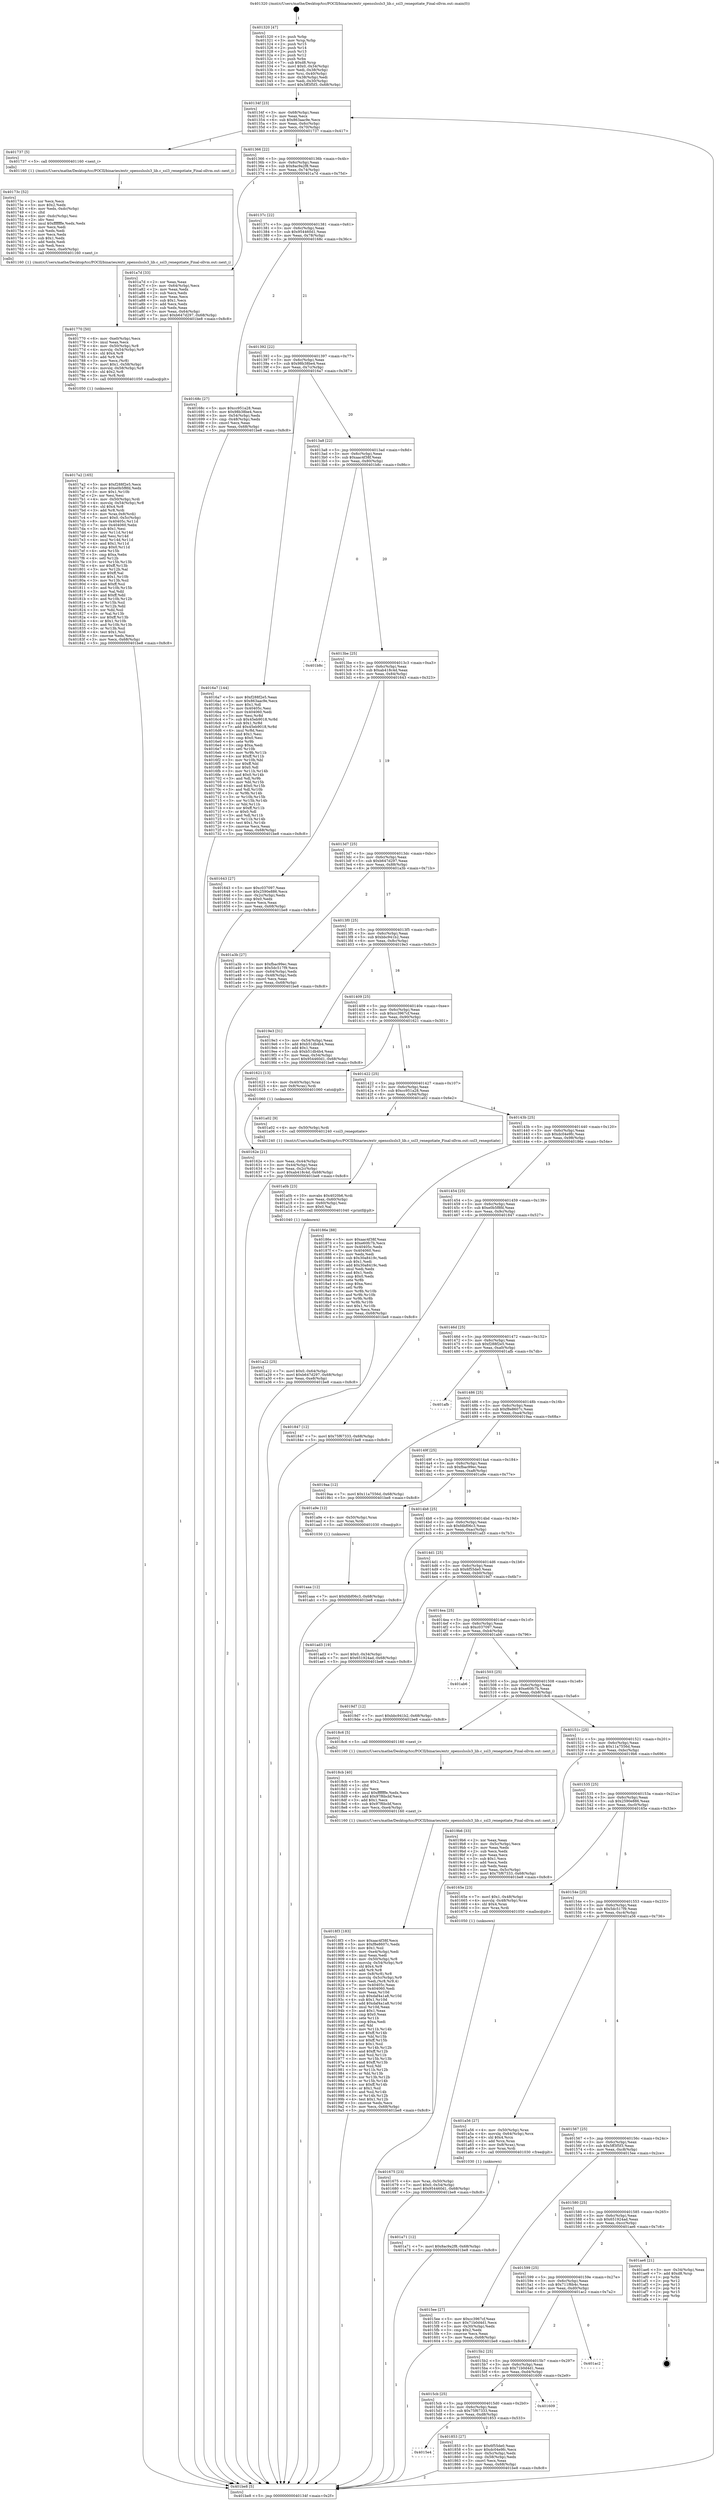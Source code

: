 digraph "0x401320" {
  label = "0x401320 (/mnt/c/Users/mathe/Desktop/tcc/POCII/binaries/extr_opensslssls3_lib.c_ssl3_renegotiate_Final-ollvm.out::main(0))"
  labelloc = "t"
  node[shape=record]

  Entry [label="",width=0.3,height=0.3,shape=circle,fillcolor=black,style=filled]
  "0x40134f" [label="{
     0x40134f [23]\l
     | [instrs]\l
     &nbsp;&nbsp;0x40134f \<+3\>: mov -0x68(%rbp),%eax\l
     &nbsp;&nbsp;0x401352 \<+2\>: mov %eax,%ecx\l
     &nbsp;&nbsp;0x401354 \<+6\>: sub $0x863aac9e,%ecx\l
     &nbsp;&nbsp;0x40135a \<+3\>: mov %eax,-0x6c(%rbp)\l
     &nbsp;&nbsp;0x40135d \<+3\>: mov %ecx,-0x70(%rbp)\l
     &nbsp;&nbsp;0x401360 \<+6\>: je 0000000000401737 \<main+0x417\>\l
  }"]
  "0x401737" [label="{
     0x401737 [5]\l
     | [instrs]\l
     &nbsp;&nbsp;0x401737 \<+5\>: call 0000000000401160 \<next_i\>\l
     | [calls]\l
     &nbsp;&nbsp;0x401160 \{1\} (/mnt/c/Users/mathe/Desktop/tcc/POCII/binaries/extr_opensslssls3_lib.c_ssl3_renegotiate_Final-ollvm.out::next_i)\l
  }"]
  "0x401366" [label="{
     0x401366 [22]\l
     | [instrs]\l
     &nbsp;&nbsp;0x401366 \<+5\>: jmp 000000000040136b \<main+0x4b\>\l
     &nbsp;&nbsp;0x40136b \<+3\>: mov -0x6c(%rbp),%eax\l
     &nbsp;&nbsp;0x40136e \<+5\>: sub $0x8ac9a2f8,%eax\l
     &nbsp;&nbsp;0x401373 \<+3\>: mov %eax,-0x74(%rbp)\l
     &nbsp;&nbsp;0x401376 \<+6\>: je 0000000000401a7d \<main+0x75d\>\l
  }"]
  Exit [label="",width=0.3,height=0.3,shape=circle,fillcolor=black,style=filled,peripheries=2]
  "0x401a7d" [label="{
     0x401a7d [33]\l
     | [instrs]\l
     &nbsp;&nbsp;0x401a7d \<+2\>: xor %eax,%eax\l
     &nbsp;&nbsp;0x401a7f \<+3\>: mov -0x64(%rbp),%ecx\l
     &nbsp;&nbsp;0x401a82 \<+2\>: mov %eax,%edx\l
     &nbsp;&nbsp;0x401a84 \<+2\>: sub %ecx,%edx\l
     &nbsp;&nbsp;0x401a86 \<+2\>: mov %eax,%ecx\l
     &nbsp;&nbsp;0x401a88 \<+3\>: sub $0x1,%ecx\l
     &nbsp;&nbsp;0x401a8b \<+2\>: add %ecx,%edx\l
     &nbsp;&nbsp;0x401a8d \<+2\>: sub %edx,%eax\l
     &nbsp;&nbsp;0x401a8f \<+3\>: mov %eax,-0x64(%rbp)\l
     &nbsp;&nbsp;0x401a92 \<+7\>: movl $0xb647d297,-0x68(%rbp)\l
     &nbsp;&nbsp;0x401a99 \<+5\>: jmp 0000000000401be8 \<main+0x8c8\>\l
  }"]
  "0x40137c" [label="{
     0x40137c [22]\l
     | [instrs]\l
     &nbsp;&nbsp;0x40137c \<+5\>: jmp 0000000000401381 \<main+0x61\>\l
     &nbsp;&nbsp;0x401381 \<+3\>: mov -0x6c(%rbp),%eax\l
     &nbsp;&nbsp;0x401384 \<+5\>: sub $0x954460d1,%eax\l
     &nbsp;&nbsp;0x401389 \<+3\>: mov %eax,-0x78(%rbp)\l
     &nbsp;&nbsp;0x40138c \<+6\>: je 000000000040168c \<main+0x36c\>\l
  }"]
  "0x401aaa" [label="{
     0x401aaa [12]\l
     | [instrs]\l
     &nbsp;&nbsp;0x401aaa \<+7\>: movl $0xfdbf06c3,-0x68(%rbp)\l
     &nbsp;&nbsp;0x401ab1 \<+5\>: jmp 0000000000401be8 \<main+0x8c8\>\l
  }"]
  "0x40168c" [label="{
     0x40168c [27]\l
     | [instrs]\l
     &nbsp;&nbsp;0x40168c \<+5\>: mov $0xcc951a28,%eax\l
     &nbsp;&nbsp;0x401691 \<+5\>: mov $0x98b38be4,%ecx\l
     &nbsp;&nbsp;0x401696 \<+3\>: mov -0x54(%rbp),%edx\l
     &nbsp;&nbsp;0x401699 \<+3\>: cmp -0x48(%rbp),%edx\l
     &nbsp;&nbsp;0x40169c \<+3\>: cmovl %ecx,%eax\l
     &nbsp;&nbsp;0x40169f \<+3\>: mov %eax,-0x68(%rbp)\l
     &nbsp;&nbsp;0x4016a2 \<+5\>: jmp 0000000000401be8 \<main+0x8c8\>\l
  }"]
  "0x401392" [label="{
     0x401392 [22]\l
     | [instrs]\l
     &nbsp;&nbsp;0x401392 \<+5\>: jmp 0000000000401397 \<main+0x77\>\l
     &nbsp;&nbsp;0x401397 \<+3\>: mov -0x6c(%rbp),%eax\l
     &nbsp;&nbsp;0x40139a \<+5\>: sub $0x98b38be4,%eax\l
     &nbsp;&nbsp;0x40139f \<+3\>: mov %eax,-0x7c(%rbp)\l
     &nbsp;&nbsp;0x4013a2 \<+6\>: je 00000000004016a7 \<main+0x387\>\l
  }"]
  "0x401a71" [label="{
     0x401a71 [12]\l
     | [instrs]\l
     &nbsp;&nbsp;0x401a71 \<+7\>: movl $0x8ac9a2f8,-0x68(%rbp)\l
     &nbsp;&nbsp;0x401a78 \<+5\>: jmp 0000000000401be8 \<main+0x8c8\>\l
  }"]
  "0x4016a7" [label="{
     0x4016a7 [144]\l
     | [instrs]\l
     &nbsp;&nbsp;0x4016a7 \<+5\>: mov $0xf288f2e5,%eax\l
     &nbsp;&nbsp;0x4016ac \<+5\>: mov $0x863aac9e,%ecx\l
     &nbsp;&nbsp;0x4016b1 \<+2\>: mov $0x1,%dl\l
     &nbsp;&nbsp;0x4016b3 \<+7\>: mov 0x40405c,%esi\l
     &nbsp;&nbsp;0x4016ba \<+7\>: mov 0x404060,%edi\l
     &nbsp;&nbsp;0x4016c1 \<+3\>: mov %esi,%r8d\l
     &nbsp;&nbsp;0x4016c4 \<+7\>: sub $0x45eb9018,%r8d\l
     &nbsp;&nbsp;0x4016cb \<+4\>: sub $0x1,%r8d\l
     &nbsp;&nbsp;0x4016cf \<+7\>: add $0x45eb9018,%r8d\l
     &nbsp;&nbsp;0x4016d6 \<+4\>: imul %r8d,%esi\l
     &nbsp;&nbsp;0x4016da \<+3\>: and $0x1,%esi\l
     &nbsp;&nbsp;0x4016dd \<+3\>: cmp $0x0,%esi\l
     &nbsp;&nbsp;0x4016e0 \<+4\>: sete %r9b\l
     &nbsp;&nbsp;0x4016e4 \<+3\>: cmp $0xa,%edi\l
     &nbsp;&nbsp;0x4016e7 \<+4\>: setl %r10b\l
     &nbsp;&nbsp;0x4016eb \<+3\>: mov %r9b,%r11b\l
     &nbsp;&nbsp;0x4016ee \<+4\>: xor $0xff,%r11b\l
     &nbsp;&nbsp;0x4016f2 \<+3\>: mov %r10b,%bl\l
     &nbsp;&nbsp;0x4016f5 \<+3\>: xor $0xff,%bl\l
     &nbsp;&nbsp;0x4016f8 \<+3\>: xor $0x0,%dl\l
     &nbsp;&nbsp;0x4016fb \<+3\>: mov %r11b,%r14b\l
     &nbsp;&nbsp;0x4016fe \<+4\>: and $0x0,%r14b\l
     &nbsp;&nbsp;0x401702 \<+3\>: and %dl,%r9b\l
     &nbsp;&nbsp;0x401705 \<+3\>: mov %bl,%r15b\l
     &nbsp;&nbsp;0x401708 \<+4\>: and $0x0,%r15b\l
     &nbsp;&nbsp;0x40170c \<+3\>: and %dl,%r10b\l
     &nbsp;&nbsp;0x40170f \<+3\>: or %r9b,%r14b\l
     &nbsp;&nbsp;0x401712 \<+3\>: or %r10b,%r15b\l
     &nbsp;&nbsp;0x401715 \<+3\>: xor %r15b,%r14b\l
     &nbsp;&nbsp;0x401718 \<+3\>: or %bl,%r11b\l
     &nbsp;&nbsp;0x40171b \<+4\>: xor $0xff,%r11b\l
     &nbsp;&nbsp;0x40171f \<+3\>: or $0x0,%dl\l
     &nbsp;&nbsp;0x401722 \<+3\>: and %dl,%r11b\l
     &nbsp;&nbsp;0x401725 \<+3\>: or %r11b,%r14b\l
     &nbsp;&nbsp;0x401728 \<+4\>: test $0x1,%r14b\l
     &nbsp;&nbsp;0x40172c \<+3\>: cmovne %ecx,%eax\l
     &nbsp;&nbsp;0x40172f \<+3\>: mov %eax,-0x68(%rbp)\l
     &nbsp;&nbsp;0x401732 \<+5\>: jmp 0000000000401be8 \<main+0x8c8\>\l
  }"]
  "0x4013a8" [label="{
     0x4013a8 [22]\l
     | [instrs]\l
     &nbsp;&nbsp;0x4013a8 \<+5\>: jmp 00000000004013ad \<main+0x8d\>\l
     &nbsp;&nbsp;0x4013ad \<+3\>: mov -0x6c(%rbp),%eax\l
     &nbsp;&nbsp;0x4013b0 \<+5\>: sub $0xaac4f38f,%eax\l
     &nbsp;&nbsp;0x4013b5 \<+3\>: mov %eax,-0x80(%rbp)\l
     &nbsp;&nbsp;0x4013b8 \<+6\>: je 0000000000401b8c \<main+0x86c\>\l
  }"]
  "0x401a22" [label="{
     0x401a22 [25]\l
     | [instrs]\l
     &nbsp;&nbsp;0x401a22 \<+7\>: movl $0x0,-0x64(%rbp)\l
     &nbsp;&nbsp;0x401a29 \<+7\>: movl $0xb647d297,-0x68(%rbp)\l
     &nbsp;&nbsp;0x401a30 \<+6\>: mov %eax,-0xe8(%rbp)\l
     &nbsp;&nbsp;0x401a36 \<+5\>: jmp 0000000000401be8 \<main+0x8c8\>\l
  }"]
  "0x401b8c" [label="{
     0x401b8c\l
  }", style=dashed]
  "0x4013be" [label="{
     0x4013be [25]\l
     | [instrs]\l
     &nbsp;&nbsp;0x4013be \<+5\>: jmp 00000000004013c3 \<main+0xa3\>\l
     &nbsp;&nbsp;0x4013c3 \<+3\>: mov -0x6c(%rbp),%eax\l
     &nbsp;&nbsp;0x4013c6 \<+5\>: sub $0xab418c4d,%eax\l
     &nbsp;&nbsp;0x4013cb \<+6\>: mov %eax,-0x84(%rbp)\l
     &nbsp;&nbsp;0x4013d1 \<+6\>: je 0000000000401643 \<main+0x323\>\l
  }"]
  "0x401a0b" [label="{
     0x401a0b [23]\l
     | [instrs]\l
     &nbsp;&nbsp;0x401a0b \<+10\>: movabs $0x4020b6,%rdi\l
     &nbsp;&nbsp;0x401a15 \<+3\>: mov %eax,-0x60(%rbp)\l
     &nbsp;&nbsp;0x401a18 \<+3\>: mov -0x60(%rbp),%esi\l
     &nbsp;&nbsp;0x401a1b \<+2\>: mov $0x0,%al\l
     &nbsp;&nbsp;0x401a1d \<+5\>: call 0000000000401040 \<printf@plt\>\l
     | [calls]\l
     &nbsp;&nbsp;0x401040 \{1\} (unknown)\l
  }"]
  "0x401643" [label="{
     0x401643 [27]\l
     | [instrs]\l
     &nbsp;&nbsp;0x401643 \<+5\>: mov $0xc037097,%eax\l
     &nbsp;&nbsp;0x401648 \<+5\>: mov $0x2590e886,%ecx\l
     &nbsp;&nbsp;0x40164d \<+3\>: mov -0x2c(%rbp),%edx\l
     &nbsp;&nbsp;0x401650 \<+3\>: cmp $0x0,%edx\l
     &nbsp;&nbsp;0x401653 \<+3\>: cmove %ecx,%eax\l
     &nbsp;&nbsp;0x401656 \<+3\>: mov %eax,-0x68(%rbp)\l
     &nbsp;&nbsp;0x401659 \<+5\>: jmp 0000000000401be8 \<main+0x8c8\>\l
  }"]
  "0x4013d7" [label="{
     0x4013d7 [25]\l
     | [instrs]\l
     &nbsp;&nbsp;0x4013d7 \<+5\>: jmp 00000000004013dc \<main+0xbc\>\l
     &nbsp;&nbsp;0x4013dc \<+3\>: mov -0x6c(%rbp),%eax\l
     &nbsp;&nbsp;0x4013df \<+5\>: sub $0xb647d297,%eax\l
     &nbsp;&nbsp;0x4013e4 \<+6\>: mov %eax,-0x88(%rbp)\l
     &nbsp;&nbsp;0x4013ea \<+6\>: je 0000000000401a3b \<main+0x71b\>\l
  }"]
  "0x4018f3" [label="{
     0x4018f3 [183]\l
     | [instrs]\l
     &nbsp;&nbsp;0x4018f3 \<+5\>: mov $0xaac4f38f,%ecx\l
     &nbsp;&nbsp;0x4018f8 \<+5\>: mov $0xf8e8607c,%edx\l
     &nbsp;&nbsp;0x4018fd \<+3\>: mov $0x1,%sil\l
     &nbsp;&nbsp;0x401900 \<+6\>: mov -0xe4(%rbp),%edi\l
     &nbsp;&nbsp;0x401906 \<+3\>: imul %eax,%edi\l
     &nbsp;&nbsp;0x401909 \<+4\>: mov -0x50(%rbp),%r8\l
     &nbsp;&nbsp;0x40190d \<+4\>: movslq -0x54(%rbp),%r9\l
     &nbsp;&nbsp;0x401911 \<+4\>: shl $0x4,%r9\l
     &nbsp;&nbsp;0x401915 \<+3\>: add %r9,%r8\l
     &nbsp;&nbsp;0x401918 \<+4\>: mov 0x8(%r8),%r8\l
     &nbsp;&nbsp;0x40191c \<+4\>: movslq -0x5c(%rbp),%r9\l
     &nbsp;&nbsp;0x401920 \<+4\>: mov %edi,(%r8,%r9,4)\l
     &nbsp;&nbsp;0x401924 \<+7\>: mov 0x40405c,%eax\l
     &nbsp;&nbsp;0x40192b \<+7\>: mov 0x404060,%edi\l
     &nbsp;&nbsp;0x401932 \<+3\>: mov %eax,%r10d\l
     &nbsp;&nbsp;0x401935 \<+7\>: sub $0xdaf4a1a8,%r10d\l
     &nbsp;&nbsp;0x40193c \<+4\>: sub $0x1,%r10d\l
     &nbsp;&nbsp;0x401940 \<+7\>: add $0xdaf4a1a8,%r10d\l
     &nbsp;&nbsp;0x401947 \<+4\>: imul %r10d,%eax\l
     &nbsp;&nbsp;0x40194b \<+3\>: and $0x1,%eax\l
     &nbsp;&nbsp;0x40194e \<+3\>: cmp $0x0,%eax\l
     &nbsp;&nbsp;0x401951 \<+4\>: sete %r11b\l
     &nbsp;&nbsp;0x401955 \<+3\>: cmp $0xa,%edi\l
     &nbsp;&nbsp;0x401958 \<+3\>: setl %bl\l
     &nbsp;&nbsp;0x40195b \<+3\>: mov %r11b,%r14b\l
     &nbsp;&nbsp;0x40195e \<+4\>: xor $0xff,%r14b\l
     &nbsp;&nbsp;0x401962 \<+3\>: mov %bl,%r15b\l
     &nbsp;&nbsp;0x401965 \<+4\>: xor $0xff,%r15b\l
     &nbsp;&nbsp;0x401969 \<+4\>: xor $0x1,%sil\l
     &nbsp;&nbsp;0x40196d \<+3\>: mov %r14b,%r12b\l
     &nbsp;&nbsp;0x401970 \<+4\>: and $0xff,%r12b\l
     &nbsp;&nbsp;0x401974 \<+3\>: and %sil,%r11b\l
     &nbsp;&nbsp;0x401977 \<+3\>: mov %r15b,%r13b\l
     &nbsp;&nbsp;0x40197a \<+4\>: and $0xff,%r13b\l
     &nbsp;&nbsp;0x40197e \<+3\>: and %sil,%bl\l
     &nbsp;&nbsp;0x401981 \<+3\>: or %r11b,%r12b\l
     &nbsp;&nbsp;0x401984 \<+3\>: or %bl,%r13b\l
     &nbsp;&nbsp;0x401987 \<+3\>: xor %r13b,%r12b\l
     &nbsp;&nbsp;0x40198a \<+3\>: or %r15b,%r14b\l
     &nbsp;&nbsp;0x40198d \<+4\>: xor $0xff,%r14b\l
     &nbsp;&nbsp;0x401991 \<+4\>: or $0x1,%sil\l
     &nbsp;&nbsp;0x401995 \<+3\>: and %sil,%r14b\l
     &nbsp;&nbsp;0x401998 \<+3\>: or %r14b,%r12b\l
     &nbsp;&nbsp;0x40199b \<+4\>: test $0x1,%r12b\l
     &nbsp;&nbsp;0x40199f \<+3\>: cmovne %edx,%ecx\l
     &nbsp;&nbsp;0x4019a2 \<+3\>: mov %ecx,-0x68(%rbp)\l
     &nbsp;&nbsp;0x4019a5 \<+5\>: jmp 0000000000401be8 \<main+0x8c8\>\l
  }"]
  "0x401a3b" [label="{
     0x401a3b [27]\l
     | [instrs]\l
     &nbsp;&nbsp;0x401a3b \<+5\>: mov $0xfbac99ec,%eax\l
     &nbsp;&nbsp;0x401a40 \<+5\>: mov $0x5dc517f9,%ecx\l
     &nbsp;&nbsp;0x401a45 \<+3\>: mov -0x64(%rbp),%edx\l
     &nbsp;&nbsp;0x401a48 \<+3\>: cmp -0x48(%rbp),%edx\l
     &nbsp;&nbsp;0x401a4b \<+3\>: cmovl %ecx,%eax\l
     &nbsp;&nbsp;0x401a4e \<+3\>: mov %eax,-0x68(%rbp)\l
     &nbsp;&nbsp;0x401a51 \<+5\>: jmp 0000000000401be8 \<main+0x8c8\>\l
  }"]
  "0x4013f0" [label="{
     0x4013f0 [25]\l
     | [instrs]\l
     &nbsp;&nbsp;0x4013f0 \<+5\>: jmp 00000000004013f5 \<main+0xd5\>\l
     &nbsp;&nbsp;0x4013f5 \<+3\>: mov -0x6c(%rbp),%eax\l
     &nbsp;&nbsp;0x4013f8 \<+5\>: sub $0xbbc941b2,%eax\l
     &nbsp;&nbsp;0x4013fd \<+6\>: mov %eax,-0x8c(%rbp)\l
     &nbsp;&nbsp;0x401403 \<+6\>: je 00000000004019e3 \<main+0x6c3\>\l
  }"]
  "0x4018cb" [label="{
     0x4018cb [40]\l
     | [instrs]\l
     &nbsp;&nbsp;0x4018cb \<+5\>: mov $0x2,%ecx\l
     &nbsp;&nbsp;0x4018d0 \<+1\>: cltd\l
     &nbsp;&nbsp;0x4018d1 \<+2\>: idiv %ecx\l
     &nbsp;&nbsp;0x4018d3 \<+6\>: imul $0xfffffffe,%edx,%ecx\l
     &nbsp;&nbsp;0x4018d9 \<+6\>: add $0x97f6bcbf,%ecx\l
     &nbsp;&nbsp;0x4018df \<+3\>: add $0x1,%ecx\l
     &nbsp;&nbsp;0x4018e2 \<+6\>: sub $0x97f6bcbf,%ecx\l
     &nbsp;&nbsp;0x4018e8 \<+6\>: mov %ecx,-0xe4(%rbp)\l
     &nbsp;&nbsp;0x4018ee \<+5\>: call 0000000000401160 \<next_i\>\l
     | [calls]\l
     &nbsp;&nbsp;0x401160 \{1\} (/mnt/c/Users/mathe/Desktop/tcc/POCII/binaries/extr_opensslssls3_lib.c_ssl3_renegotiate_Final-ollvm.out::next_i)\l
  }"]
  "0x4019e3" [label="{
     0x4019e3 [31]\l
     | [instrs]\l
     &nbsp;&nbsp;0x4019e3 \<+3\>: mov -0x54(%rbp),%eax\l
     &nbsp;&nbsp;0x4019e6 \<+5\>: add $0xb51db4b4,%eax\l
     &nbsp;&nbsp;0x4019eb \<+3\>: add $0x1,%eax\l
     &nbsp;&nbsp;0x4019ee \<+5\>: sub $0xb51db4b4,%eax\l
     &nbsp;&nbsp;0x4019f3 \<+3\>: mov %eax,-0x54(%rbp)\l
     &nbsp;&nbsp;0x4019f6 \<+7\>: movl $0x954460d1,-0x68(%rbp)\l
     &nbsp;&nbsp;0x4019fd \<+5\>: jmp 0000000000401be8 \<main+0x8c8\>\l
  }"]
  "0x401409" [label="{
     0x401409 [25]\l
     | [instrs]\l
     &nbsp;&nbsp;0x401409 \<+5\>: jmp 000000000040140e \<main+0xee\>\l
     &nbsp;&nbsp;0x40140e \<+3\>: mov -0x6c(%rbp),%eax\l
     &nbsp;&nbsp;0x401411 \<+5\>: sub $0xcc3967cf,%eax\l
     &nbsp;&nbsp;0x401416 \<+6\>: mov %eax,-0x90(%rbp)\l
     &nbsp;&nbsp;0x40141c \<+6\>: je 0000000000401621 \<main+0x301\>\l
  }"]
  "0x4015e4" [label="{
     0x4015e4\l
  }", style=dashed]
  "0x401621" [label="{
     0x401621 [13]\l
     | [instrs]\l
     &nbsp;&nbsp;0x401621 \<+4\>: mov -0x40(%rbp),%rax\l
     &nbsp;&nbsp;0x401625 \<+4\>: mov 0x8(%rax),%rdi\l
     &nbsp;&nbsp;0x401629 \<+5\>: call 0000000000401060 \<atoi@plt\>\l
     | [calls]\l
     &nbsp;&nbsp;0x401060 \{1\} (unknown)\l
  }"]
  "0x401422" [label="{
     0x401422 [25]\l
     | [instrs]\l
     &nbsp;&nbsp;0x401422 \<+5\>: jmp 0000000000401427 \<main+0x107\>\l
     &nbsp;&nbsp;0x401427 \<+3\>: mov -0x6c(%rbp),%eax\l
     &nbsp;&nbsp;0x40142a \<+5\>: sub $0xcc951a28,%eax\l
     &nbsp;&nbsp;0x40142f \<+6\>: mov %eax,-0x94(%rbp)\l
     &nbsp;&nbsp;0x401435 \<+6\>: je 0000000000401a02 \<main+0x6e2\>\l
  }"]
  "0x401853" [label="{
     0x401853 [27]\l
     | [instrs]\l
     &nbsp;&nbsp;0x401853 \<+5\>: mov $0x6f55de0,%eax\l
     &nbsp;&nbsp;0x401858 \<+5\>: mov $0xdc04e9fc,%ecx\l
     &nbsp;&nbsp;0x40185d \<+3\>: mov -0x5c(%rbp),%edx\l
     &nbsp;&nbsp;0x401860 \<+3\>: cmp -0x58(%rbp),%edx\l
     &nbsp;&nbsp;0x401863 \<+3\>: cmovl %ecx,%eax\l
     &nbsp;&nbsp;0x401866 \<+3\>: mov %eax,-0x68(%rbp)\l
     &nbsp;&nbsp;0x401869 \<+5\>: jmp 0000000000401be8 \<main+0x8c8\>\l
  }"]
  "0x401a02" [label="{
     0x401a02 [9]\l
     | [instrs]\l
     &nbsp;&nbsp;0x401a02 \<+4\>: mov -0x50(%rbp),%rdi\l
     &nbsp;&nbsp;0x401a06 \<+5\>: call 0000000000401240 \<ssl3_renegotiate\>\l
     | [calls]\l
     &nbsp;&nbsp;0x401240 \{1\} (/mnt/c/Users/mathe/Desktop/tcc/POCII/binaries/extr_opensslssls3_lib.c_ssl3_renegotiate_Final-ollvm.out::ssl3_renegotiate)\l
  }"]
  "0x40143b" [label="{
     0x40143b [25]\l
     | [instrs]\l
     &nbsp;&nbsp;0x40143b \<+5\>: jmp 0000000000401440 \<main+0x120\>\l
     &nbsp;&nbsp;0x401440 \<+3\>: mov -0x6c(%rbp),%eax\l
     &nbsp;&nbsp;0x401443 \<+5\>: sub $0xdc04e9fc,%eax\l
     &nbsp;&nbsp;0x401448 \<+6\>: mov %eax,-0x98(%rbp)\l
     &nbsp;&nbsp;0x40144e \<+6\>: je 000000000040186e \<main+0x54e\>\l
  }"]
  "0x4015cb" [label="{
     0x4015cb [25]\l
     | [instrs]\l
     &nbsp;&nbsp;0x4015cb \<+5\>: jmp 00000000004015d0 \<main+0x2b0\>\l
     &nbsp;&nbsp;0x4015d0 \<+3\>: mov -0x6c(%rbp),%eax\l
     &nbsp;&nbsp;0x4015d3 \<+5\>: sub $0x75f67333,%eax\l
     &nbsp;&nbsp;0x4015d8 \<+6\>: mov %eax,-0xd8(%rbp)\l
     &nbsp;&nbsp;0x4015de \<+6\>: je 0000000000401853 \<main+0x533\>\l
  }"]
  "0x40186e" [label="{
     0x40186e [88]\l
     | [instrs]\l
     &nbsp;&nbsp;0x40186e \<+5\>: mov $0xaac4f38f,%eax\l
     &nbsp;&nbsp;0x401873 \<+5\>: mov $0xe60fc7b,%ecx\l
     &nbsp;&nbsp;0x401878 \<+7\>: mov 0x40405c,%edx\l
     &nbsp;&nbsp;0x40187f \<+7\>: mov 0x404060,%esi\l
     &nbsp;&nbsp;0x401886 \<+2\>: mov %edx,%edi\l
     &nbsp;&nbsp;0x401888 \<+6\>: sub $0x30a8419c,%edi\l
     &nbsp;&nbsp;0x40188e \<+3\>: sub $0x1,%edi\l
     &nbsp;&nbsp;0x401891 \<+6\>: add $0x30a8419c,%edi\l
     &nbsp;&nbsp;0x401897 \<+3\>: imul %edi,%edx\l
     &nbsp;&nbsp;0x40189a \<+3\>: and $0x1,%edx\l
     &nbsp;&nbsp;0x40189d \<+3\>: cmp $0x0,%edx\l
     &nbsp;&nbsp;0x4018a0 \<+4\>: sete %r8b\l
     &nbsp;&nbsp;0x4018a4 \<+3\>: cmp $0xa,%esi\l
     &nbsp;&nbsp;0x4018a7 \<+4\>: setl %r9b\l
     &nbsp;&nbsp;0x4018ab \<+3\>: mov %r8b,%r10b\l
     &nbsp;&nbsp;0x4018ae \<+3\>: and %r9b,%r10b\l
     &nbsp;&nbsp;0x4018b1 \<+3\>: xor %r9b,%r8b\l
     &nbsp;&nbsp;0x4018b4 \<+3\>: or %r8b,%r10b\l
     &nbsp;&nbsp;0x4018b7 \<+4\>: test $0x1,%r10b\l
     &nbsp;&nbsp;0x4018bb \<+3\>: cmovne %ecx,%eax\l
     &nbsp;&nbsp;0x4018be \<+3\>: mov %eax,-0x68(%rbp)\l
     &nbsp;&nbsp;0x4018c1 \<+5\>: jmp 0000000000401be8 \<main+0x8c8\>\l
  }"]
  "0x401454" [label="{
     0x401454 [25]\l
     | [instrs]\l
     &nbsp;&nbsp;0x401454 \<+5\>: jmp 0000000000401459 \<main+0x139\>\l
     &nbsp;&nbsp;0x401459 \<+3\>: mov -0x6c(%rbp),%eax\l
     &nbsp;&nbsp;0x40145c \<+5\>: sub $0xe0b5f8fd,%eax\l
     &nbsp;&nbsp;0x401461 \<+6\>: mov %eax,-0x9c(%rbp)\l
     &nbsp;&nbsp;0x401467 \<+6\>: je 0000000000401847 \<main+0x527\>\l
  }"]
  "0x401609" [label="{
     0x401609\l
  }", style=dashed]
  "0x401847" [label="{
     0x401847 [12]\l
     | [instrs]\l
     &nbsp;&nbsp;0x401847 \<+7\>: movl $0x75f67333,-0x68(%rbp)\l
     &nbsp;&nbsp;0x40184e \<+5\>: jmp 0000000000401be8 \<main+0x8c8\>\l
  }"]
  "0x40146d" [label="{
     0x40146d [25]\l
     | [instrs]\l
     &nbsp;&nbsp;0x40146d \<+5\>: jmp 0000000000401472 \<main+0x152\>\l
     &nbsp;&nbsp;0x401472 \<+3\>: mov -0x6c(%rbp),%eax\l
     &nbsp;&nbsp;0x401475 \<+5\>: sub $0xf288f2e5,%eax\l
     &nbsp;&nbsp;0x40147a \<+6\>: mov %eax,-0xa0(%rbp)\l
     &nbsp;&nbsp;0x401480 \<+6\>: je 0000000000401afb \<main+0x7db\>\l
  }"]
  "0x4015b2" [label="{
     0x4015b2 [25]\l
     | [instrs]\l
     &nbsp;&nbsp;0x4015b2 \<+5\>: jmp 00000000004015b7 \<main+0x297\>\l
     &nbsp;&nbsp;0x4015b7 \<+3\>: mov -0x6c(%rbp),%eax\l
     &nbsp;&nbsp;0x4015ba \<+5\>: sub $0x71b0d4d1,%eax\l
     &nbsp;&nbsp;0x4015bf \<+6\>: mov %eax,-0xd4(%rbp)\l
     &nbsp;&nbsp;0x4015c5 \<+6\>: je 0000000000401609 \<main+0x2e9\>\l
  }"]
  "0x401afb" [label="{
     0x401afb\l
  }", style=dashed]
  "0x401486" [label="{
     0x401486 [25]\l
     | [instrs]\l
     &nbsp;&nbsp;0x401486 \<+5\>: jmp 000000000040148b \<main+0x16b\>\l
     &nbsp;&nbsp;0x40148b \<+3\>: mov -0x6c(%rbp),%eax\l
     &nbsp;&nbsp;0x40148e \<+5\>: sub $0xf8e8607c,%eax\l
     &nbsp;&nbsp;0x401493 \<+6\>: mov %eax,-0xa4(%rbp)\l
     &nbsp;&nbsp;0x401499 \<+6\>: je 00000000004019aa \<main+0x68a\>\l
  }"]
  "0x401ac2" [label="{
     0x401ac2\l
  }", style=dashed]
  "0x4019aa" [label="{
     0x4019aa [12]\l
     | [instrs]\l
     &nbsp;&nbsp;0x4019aa \<+7\>: movl $0x11a7556d,-0x68(%rbp)\l
     &nbsp;&nbsp;0x4019b1 \<+5\>: jmp 0000000000401be8 \<main+0x8c8\>\l
  }"]
  "0x40149f" [label="{
     0x40149f [25]\l
     | [instrs]\l
     &nbsp;&nbsp;0x40149f \<+5\>: jmp 00000000004014a4 \<main+0x184\>\l
     &nbsp;&nbsp;0x4014a4 \<+3\>: mov -0x6c(%rbp),%eax\l
     &nbsp;&nbsp;0x4014a7 \<+5\>: sub $0xfbac99ec,%eax\l
     &nbsp;&nbsp;0x4014ac \<+6\>: mov %eax,-0xa8(%rbp)\l
     &nbsp;&nbsp;0x4014b2 \<+6\>: je 0000000000401a9e \<main+0x77e\>\l
  }"]
  "0x401599" [label="{
     0x401599 [25]\l
     | [instrs]\l
     &nbsp;&nbsp;0x401599 \<+5\>: jmp 000000000040159e \<main+0x27e\>\l
     &nbsp;&nbsp;0x40159e \<+3\>: mov -0x6c(%rbp),%eax\l
     &nbsp;&nbsp;0x4015a1 \<+5\>: sub $0x711f6b4c,%eax\l
     &nbsp;&nbsp;0x4015a6 \<+6\>: mov %eax,-0xd0(%rbp)\l
     &nbsp;&nbsp;0x4015ac \<+6\>: je 0000000000401ac2 \<main+0x7a2\>\l
  }"]
  "0x401a9e" [label="{
     0x401a9e [12]\l
     | [instrs]\l
     &nbsp;&nbsp;0x401a9e \<+4\>: mov -0x50(%rbp),%rax\l
     &nbsp;&nbsp;0x401aa2 \<+3\>: mov %rax,%rdi\l
     &nbsp;&nbsp;0x401aa5 \<+5\>: call 0000000000401030 \<free@plt\>\l
     | [calls]\l
     &nbsp;&nbsp;0x401030 \{1\} (unknown)\l
  }"]
  "0x4014b8" [label="{
     0x4014b8 [25]\l
     | [instrs]\l
     &nbsp;&nbsp;0x4014b8 \<+5\>: jmp 00000000004014bd \<main+0x19d\>\l
     &nbsp;&nbsp;0x4014bd \<+3\>: mov -0x6c(%rbp),%eax\l
     &nbsp;&nbsp;0x4014c0 \<+5\>: sub $0xfdbf06c3,%eax\l
     &nbsp;&nbsp;0x4014c5 \<+6\>: mov %eax,-0xac(%rbp)\l
     &nbsp;&nbsp;0x4014cb \<+6\>: je 0000000000401ad3 \<main+0x7b3\>\l
  }"]
  "0x401ae6" [label="{
     0x401ae6 [21]\l
     | [instrs]\l
     &nbsp;&nbsp;0x401ae6 \<+3\>: mov -0x34(%rbp),%eax\l
     &nbsp;&nbsp;0x401ae9 \<+7\>: add $0xd8,%rsp\l
     &nbsp;&nbsp;0x401af0 \<+1\>: pop %rbx\l
     &nbsp;&nbsp;0x401af1 \<+2\>: pop %r12\l
     &nbsp;&nbsp;0x401af3 \<+2\>: pop %r13\l
     &nbsp;&nbsp;0x401af5 \<+2\>: pop %r14\l
     &nbsp;&nbsp;0x401af7 \<+2\>: pop %r15\l
     &nbsp;&nbsp;0x401af9 \<+1\>: pop %rbp\l
     &nbsp;&nbsp;0x401afa \<+1\>: ret\l
  }"]
  "0x401ad3" [label="{
     0x401ad3 [19]\l
     | [instrs]\l
     &nbsp;&nbsp;0x401ad3 \<+7\>: movl $0x0,-0x34(%rbp)\l
     &nbsp;&nbsp;0x401ada \<+7\>: movl $0x651924ad,-0x68(%rbp)\l
     &nbsp;&nbsp;0x401ae1 \<+5\>: jmp 0000000000401be8 \<main+0x8c8\>\l
  }"]
  "0x4014d1" [label="{
     0x4014d1 [25]\l
     | [instrs]\l
     &nbsp;&nbsp;0x4014d1 \<+5\>: jmp 00000000004014d6 \<main+0x1b6\>\l
     &nbsp;&nbsp;0x4014d6 \<+3\>: mov -0x6c(%rbp),%eax\l
     &nbsp;&nbsp;0x4014d9 \<+5\>: sub $0x6f55de0,%eax\l
     &nbsp;&nbsp;0x4014de \<+6\>: mov %eax,-0xb0(%rbp)\l
     &nbsp;&nbsp;0x4014e4 \<+6\>: je 00000000004019d7 \<main+0x6b7\>\l
  }"]
  "0x4017a2" [label="{
     0x4017a2 [165]\l
     | [instrs]\l
     &nbsp;&nbsp;0x4017a2 \<+5\>: mov $0xf288f2e5,%ecx\l
     &nbsp;&nbsp;0x4017a7 \<+5\>: mov $0xe0b5f8fd,%edx\l
     &nbsp;&nbsp;0x4017ac \<+3\>: mov $0x1,%r10b\l
     &nbsp;&nbsp;0x4017af \<+2\>: xor %esi,%esi\l
     &nbsp;&nbsp;0x4017b1 \<+4\>: mov -0x50(%rbp),%rdi\l
     &nbsp;&nbsp;0x4017b5 \<+4\>: movslq -0x54(%rbp),%r8\l
     &nbsp;&nbsp;0x4017b9 \<+4\>: shl $0x4,%r8\l
     &nbsp;&nbsp;0x4017bd \<+3\>: add %r8,%rdi\l
     &nbsp;&nbsp;0x4017c0 \<+4\>: mov %rax,0x8(%rdi)\l
     &nbsp;&nbsp;0x4017c4 \<+7\>: movl $0x0,-0x5c(%rbp)\l
     &nbsp;&nbsp;0x4017cb \<+8\>: mov 0x40405c,%r11d\l
     &nbsp;&nbsp;0x4017d3 \<+7\>: mov 0x404060,%ebx\l
     &nbsp;&nbsp;0x4017da \<+3\>: sub $0x1,%esi\l
     &nbsp;&nbsp;0x4017dd \<+3\>: mov %r11d,%r14d\l
     &nbsp;&nbsp;0x4017e0 \<+3\>: add %esi,%r14d\l
     &nbsp;&nbsp;0x4017e3 \<+4\>: imul %r14d,%r11d\l
     &nbsp;&nbsp;0x4017e7 \<+4\>: and $0x1,%r11d\l
     &nbsp;&nbsp;0x4017eb \<+4\>: cmp $0x0,%r11d\l
     &nbsp;&nbsp;0x4017ef \<+4\>: sete %r15b\l
     &nbsp;&nbsp;0x4017f3 \<+3\>: cmp $0xa,%ebx\l
     &nbsp;&nbsp;0x4017f6 \<+4\>: setl %r12b\l
     &nbsp;&nbsp;0x4017fa \<+3\>: mov %r15b,%r13b\l
     &nbsp;&nbsp;0x4017fd \<+4\>: xor $0xff,%r13b\l
     &nbsp;&nbsp;0x401801 \<+3\>: mov %r12b,%al\l
     &nbsp;&nbsp;0x401804 \<+2\>: xor $0xff,%al\l
     &nbsp;&nbsp;0x401806 \<+4\>: xor $0x1,%r10b\l
     &nbsp;&nbsp;0x40180a \<+3\>: mov %r13b,%sil\l
     &nbsp;&nbsp;0x40180d \<+4\>: and $0xff,%sil\l
     &nbsp;&nbsp;0x401811 \<+3\>: and %r10b,%r15b\l
     &nbsp;&nbsp;0x401814 \<+3\>: mov %al,%dil\l
     &nbsp;&nbsp;0x401817 \<+4\>: and $0xff,%dil\l
     &nbsp;&nbsp;0x40181b \<+3\>: and %r10b,%r12b\l
     &nbsp;&nbsp;0x40181e \<+3\>: or %r15b,%sil\l
     &nbsp;&nbsp;0x401821 \<+3\>: or %r12b,%dil\l
     &nbsp;&nbsp;0x401824 \<+3\>: xor %dil,%sil\l
     &nbsp;&nbsp;0x401827 \<+3\>: or %al,%r13b\l
     &nbsp;&nbsp;0x40182a \<+4\>: xor $0xff,%r13b\l
     &nbsp;&nbsp;0x40182e \<+4\>: or $0x1,%r10b\l
     &nbsp;&nbsp;0x401832 \<+3\>: and %r10b,%r13b\l
     &nbsp;&nbsp;0x401835 \<+3\>: or %r13b,%sil\l
     &nbsp;&nbsp;0x401838 \<+4\>: test $0x1,%sil\l
     &nbsp;&nbsp;0x40183c \<+3\>: cmovne %edx,%ecx\l
     &nbsp;&nbsp;0x40183f \<+3\>: mov %ecx,-0x68(%rbp)\l
     &nbsp;&nbsp;0x401842 \<+5\>: jmp 0000000000401be8 \<main+0x8c8\>\l
  }"]
  "0x4019d7" [label="{
     0x4019d7 [12]\l
     | [instrs]\l
     &nbsp;&nbsp;0x4019d7 \<+7\>: movl $0xbbc941b2,-0x68(%rbp)\l
     &nbsp;&nbsp;0x4019de \<+5\>: jmp 0000000000401be8 \<main+0x8c8\>\l
  }"]
  "0x4014ea" [label="{
     0x4014ea [25]\l
     | [instrs]\l
     &nbsp;&nbsp;0x4014ea \<+5\>: jmp 00000000004014ef \<main+0x1cf\>\l
     &nbsp;&nbsp;0x4014ef \<+3\>: mov -0x6c(%rbp),%eax\l
     &nbsp;&nbsp;0x4014f2 \<+5\>: sub $0xc037097,%eax\l
     &nbsp;&nbsp;0x4014f7 \<+6\>: mov %eax,-0xb4(%rbp)\l
     &nbsp;&nbsp;0x4014fd \<+6\>: je 0000000000401ab6 \<main+0x796\>\l
  }"]
  "0x401770" [label="{
     0x401770 [50]\l
     | [instrs]\l
     &nbsp;&nbsp;0x401770 \<+6\>: mov -0xe0(%rbp),%ecx\l
     &nbsp;&nbsp;0x401776 \<+3\>: imul %eax,%ecx\l
     &nbsp;&nbsp;0x401779 \<+4\>: mov -0x50(%rbp),%r8\l
     &nbsp;&nbsp;0x40177d \<+4\>: movslq -0x54(%rbp),%r9\l
     &nbsp;&nbsp;0x401781 \<+4\>: shl $0x4,%r9\l
     &nbsp;&nbsp;0x401785 \<+3\>: add %r9,%r8\l
     &nbsp;&nbsp;0x401788 \<+3\>: mov %ecx,(%r8)\l
     &nbsp;&nbsp;0x40178b \<+7\>: movl $0x1,-0x58(%rbp)\l
     &nbsp;&nbsp;0x401792 \<+4\>: movslq -0x58(%rbp),%r8\l
     &nbsp;&nbsp;0x401796 \<+4\>: shl $0x2,%r8\l
     &nbsp;&nbsp;0x40179a \<+3\>: mov %r8,%rdi\l
     &nbsp;&nbsp;0x40179d \<+5\>: call 0000000000401050 \<malloc@plt\>\l
     | [calls]\l
     &nbsp;&nbsp;0x401050 \{1\} (unknown)\l
  }"]
  "0x401ab6" [label="{
     0x401ab6\l
  }", style=dashed]
  "0x401503" [label="{
     0x401503 [25]\l
     | [instrs]\l
     &nbsp;&nbsp;0x401503 \<+5\>: jmp 0000000000401508 \<main+0x1e8\>\l
     &nbsp;&nbsp;0x401508 \<+3\>: mov -0x6c(%rbp),%eax\l
     &nbsp;&nbsp;0x40150b \<+5\>: sub $0xe60fc7b,%eax\l
     &nbsp;&nbsp;0x401510 \<+6\>: mov %eax,-0xb8(%rbp)\l
     &nbsp;&nbsp;0x401516 \<+6\>: je 00000000004018c6 \<main+0x5a6\>\l
  }"]
  "0x40173c" [label="{
     0x40173c [52]\l
     | [instrs]\l
     &nbsp;&nbsp;0x40173c \<+2\>: xor %ecx,%ecx\l
     &nbsp;&nbsp;0x40173e \<+5\>: mov $0x2,%edx\l
     &nbsp;&nbsp;0x401743 \<+6\>: mov %edx,-0xdc(%rbp)\l
     &nbsp;&nbsp;0x401749 \<+1\>: cltd\l
     &nbsp;&nbsp;0x40174a \<+6\>: mov -0xdc(%rbp),%esi\l
     &nbsp;&nbsp;0x401750 \<+2\>: idiv %esi\l
     &nbsp;&nbsp;0x401752 \<+6\>: imul $0xfffffffe,%edx,%edx\l
     &nbsp;&nbsp;0x401758 \<+2\>: mov %ecx,%edi\l
     &nbsp;&nbsp;0x40175a \<+2\>: sub %edx,%edi\l
     &nbsp;&nbsp;0x40175c \<+2\>: mov %ecx,%edx\l
     &nbsp;&nbsp;0x40175e \<+3\>: sub $0x1,%edx\l
     &nbsp;&nbsp;0x401761 \<+2\>: add %edx,%edi\l
     &nbsp;&nbsp;0x401763 \<+2\>: sub %edi,%ecx\l
     &nbsp;&nbsp;0x401765 \<+6\>: mov %ecx,-0xe0(%rbp)\l
     &nbsp;&nbsp;0x40176b \<+5\>: call 0000000000401160 \<next_i\>\l
     | [calls]\l
     &nbsp;&nbsp;0x401160 \{1\} (/mnt/c/Users/mathe/Desktop/tcc/POCII/binaries/extr_opensslssls3_lib.c_ssl3_renegotiate_Final-ollvm.out::next_i)\l
  }"]
  "0x4018c6" [label="{
     0x4018c6 [5]\l
     | [instrs]\l
     &nbsp;&nbsp;0x4018c6 \<+5\>: call 0000000000401160 \<next_i\>\l
     | [calls]\l
     &nbsp;&nbsp;0x401160 \{1\} (/mnt/c/Users/mathe/Desktop/tcc/POCII/binaries/extr_opensslssls3_lib.c_ssl3_renegotiate_Final-ollvm.out::next_i)\l
  }"]
  "0x40151c" [label="{
     0x40151c [25]\l
     | [instrs]\l
     &nbsp;&nbsp;0x40151c \<+5\>: jmp 0000000000401521 \<main+0x201\>\l
     &nbsp;&nbsp;0x401521 \<+3\>: mov -0x6c(%rbp),%eax\l
     &nbsp;&nbsp;0x401524 \<+5\>: sub $0x11a7556d,%eax\l
     &nbsp;&nbsp;0x401529 \<+6\>: mov %eax,-0xbc(%rbp)\l
     &nbsp;&nbsp;0x40152f \<+6\>: je 00000000004019b6 \<main+0x696\>\l
  }"]
  "0x401675" [label="{
     0x401675 [23]\l
     | [instrs]\l
     &nbsp;&nbsp;0x401675 \<+4\>: mov %rax,-0x50(%rbp)\l
     &nbsp;&nbsp;0x401679 \<+7\>: movl $0x0,-0x54(%rbp)\l
     &nbsp;&nbsp;0x401680 \<+7\>: movl $0x954460d1,-0x68(%rbp)\l
     &nbsp;&nbsp;0x401687 \<+5\>: jmp 0000000000401be8 \<main+0x8c8\>\l
  }"]
  "0x4019b6" [label="{
     0x4019b6 [33]\l
     | [instrs]\l
     &nbsp;&nbsp;0x4019b6 \<+2\>: xor %eax,%eax\l
     &nbsp;&nbsp;0x4019b8 \<+3\>: mov -0x5c(%rbp),%ecx\l
     &nbsp;&nbsp;0x4019bb \<+2\>: mov %eax,%edx\l
     &nbsp;&nbsp;0x4019bd \<+2\>: sub %ecx,%edx\l
     &nbsp;&nbsp;0x4019bf \<+2\>: mov %eax,%ecx\l
     &nbsp;&nbsp;0x4019c1 \<+3\>: sub $0x1,%ecx\l
     &nbsp;&nbsp;0x4019c4 \<+2\>: add %ecx,%edx\l
     &nbsp;&nbsp;0x4019c6 \<+2\>: sub %edx,%eax\l
     &nbsp;&nbsp;0x4019c8 \<+3\>: mov %eax,-0x5c(%rbp)\l
     &nbsp;&nbsp;0x4019cb \<+7\>: movl $0x75f67333,-0x68(%rbp)\l
     &nbsp;&nbsp;0x4019d2 \<+5\>: jmp 0000000000401be8 \<main+0x8c8\>\l
  }"]
  "0x401535" [label="{
     0x401535 [25]\l
     | [instrs]\l
     &nbsp;&nbsp;0x401535 \<+5\>: jmp 000000000040153a \<main+0x21a\>\l
     &nbsp;&nbsp;0x40153a \<+3\>: mov -0x6c(%rbp),%eax\l
     &nbsp;&nbsp;0x40153d \<+5\>: sub $0x2590e886,%eax\l
     &nbsp;&nbsp;0x401542 \<+6\>: mov %eax,-0xc0(%rbp)\l
     &nbsp;&nbsp;0x401548 \<+6\>: je 000000000040165e \<main+0x33e\>\l
  }"]
  "0x40162e" [label="{
     0x40162e [21]\l
     | [instrs]\l
     &nbsp;&nbsp;0x40162e \<+3\>: mov %eax,-0x44(%rbp)\l
     &nbsp;&nbsp;0x401631 \<+3\>: mov -0x44(%rbp),%eax\l
     &nbsp;&nbsp;0x401634 \<+3\>: mov %eax,-0x2c(%rbp)\l
     &nbsp;&nbsp;0x401637 \<+7\>: movl $0xab418c4d,-0x68(%rbp)\l
     &nbsp;&nbsp;0x40163e \<+5\>: jmp 0000000000401be8 \<main+0x8c8\>\l
  }"]
  "0x40165e" [label="{
     0x40165e [23]\l
     | [instrs]\l
     &nbsp;&nbsp;0x40165e \<+7\>: movl $0x1,-0x48(%rbp)\l
     &nbsp;&nbsp;0x401665 \<+4\>: movslq -0x48(%rbp),%rax\l
     &nbsp;&nbsp;0x401669 \<+4\>: shl $0x4,%rax\l
     &nbsp;&nbsp;0x40166d \<+3\>: mov %rax,%rdi\l
     &nbsp;&nbsp;0x401670 \<+5\>: call 0000000000401050 \<malloc@plt\>\l
     | [calls]\l
     &nbsp;&nbsp;0x401050 \{1\} (unknown)\l
  }"]
  "0x40154e" [label="{
     0x40154e [25]\l
     | [instrs]\l
     &nbsp;&nbsp;0x40154e \<+5\>: jmp 0000000000401553 \<main+0x233\>\l
     &nbsp;&nbsp;0x401553 \<+3\>: mov -0x6c(%rbp),%eax\l
     &nbsp;&nbsp;0x401556 \<+5\>: sub $0x5dc517f9,%eax\l
     &nbsp;&nbsp;0x40155b \<+6\>: mov %eax,-0xc4(%rbp)\l
     &nbsp;&nbsp;0x401561 \<+6\>: je 0000000000401a56 \<main+0x736\>\l
  }"]
  "0x401320" [label="{
     0x401320 [47]\l
     | [instrs]\l
     &nbsp;&nbsp;0x401320 \<+1\>: push %rbp\l
     &nbsp;&nbsp;0x401321 \<+3\>: mov %rsp,%rbp\l
     &nbsp;&nbsp;0x401324 \<+2\>: push %r15\l
     &nbsp;&nbsp;0x401326 \<+2\>: push %r14\l
     &nbsp;&nbsp;0x401328 \<+2\>: push %r13\l
     &nbsp;&nbsp;0x40132a \<+2\>: push %r12\l
     &nbsp;&nbsp;0x40132c \<+1\>: push %rbx\l
     &nbsp;&nbsp;0x40132d \<+7\>: sub $0xd8,%rsp\l
     &nbsp;&nbsp;0x401334 \<+7\>: movl $0x0,-0x34(%rbp)\l
     &nbsp;&nbsp;0x40133b \<+3\>: mov %edi,-0x38(%rbp)\l
     &nbsp;&nbsp;0x40133e \<+4\>: mov %rsi,-0x40(%rbp)\l
     &nbsp;&nbsp;0x401342 \<+3\>: mov -0x38(%rbp),%edi\l
     &nbsp;&nbsp;0x401345 \<+3\>: mov %edi,-0x30(%rbp)\l
     &nbsp;&nbsp;0x401348 \<+7\>: movl $0x5ff3f5f3,-0x68(%rbp)\l
  }"]
  "0x401a56" [label="{
     0x401a56 [27]\l
     | [instrs]\l
     &nbsp;&nbsp;0x401a56 \<+4\>: mov -0x50(%rbp),%rax\l
     &nbsp;&nbsp;0x401a5a \<+4\>: movslq -0x64(%rbp),%rcx\l
     &nbsp;&nbsp;0x401a5e \<+4\>: shl $0x4,%rcx\l
     &nbsp;&nbsp;0x401a62 \<+3\>: add %rcx,%rax\l
     &nbsp;&nbsp;0x401a65 \<+4\>: mov 0x8(%rax),%rax\l
     &nbsp;&nbsp;0x401a69 \<+3\>: mov %rax,%rdi\l
     &nbsp;&nbsp;0x401a6c \<+5\>: call 0000000000401030 \<free@plt\>\l
     | [calls]\l
     &nbsp;&nbsp;0x401030 \{1\} (unknown)\l
  }"]
  "0x401567" [label="{
     0x401567 [25]\l
     | [instrs]\l
     &nbsp;&nbsp;0x401567 \<+5\>: jmp 000000000040156c \<main+0x24c\>\l
     &nbsp;&nbsp;0x40156c \<+3\>: mov -0x6c(%rbp),%eax\l
     &nbsp;&nbsp;0x40156f \<+5\>: sub $0x5ff3f5f3,%eax\l
     &nbsp;&nbsp;0x401574 \<+6\>: mov %eax,-0xc8(%rbp)\l
     &nbsp;&nbsp;0x40157a \<+6\>: je 00000000004015ee \<main+0x2ce\>\l
  }"]
  "0x401be8" [label="{
     0x401be8 [5]\l
     | [instrs]\l
     &nbsp;&nbsp;0x401be8 \<+5\>: jmp 000000000040134f \<main+0x2f\>\l
  }"]
  "0x4015ee" [label="{
     0x4015ee [27]\l
     | [instrs]\l
     &nbsp;&nbsp;0x4015ee \<+5\>: mov $0xcc3967cf,%eax\l
     &nbsp;&nbsp;0x4015f3 \<+5\>: mov $0x71b0d4d1,%ecx\l
     &nbsp;&nbsp;0x4015f8 \<+3\>: mov -0x30(%rbp),%edx\l
     &nbsp;&nbsp;0x4015fb \<+3\>: cmp $0x2,%edx\l
     &nbsp;&nbsp;0x4015fe \<+3\>: cmovne %ecx,%eax\l
     &nbsp;&nbsp;0x401601 \<+3\>: mov %eax,-0x68(%rbp)\l
     &nbsp;&nbsp;0x401604 \<+5\>: jmp 0000000000401be8 \<main+0x8c8\>\l
  }"]
  "0x401580" [label="{
     0x401580 [25]\l
     | [instrs]\l
     &nbsp;&nbsp;0x401580 \<+5\>: jmp 0000000000401585 \<main+0x265\>\l
     &nbsp;&nbsp;0x401585 \<+3\>: mov -0x6c(%rbp),%eax\l
     &nbsp;&nbsp;0x401588 \<+5\>: sub $0x651924ad,%eax\l
     &nbsp;&nbsp;0x40158d \<+6\>: mov %eax,-0xcc(%rbp)\l
     &nbsp;&nbsp;0x401593 \<+6\>: je 0000000000401ae6 \<main+0x7c6\>\l
  }"]
  Entry -> "0x401320" [label=" 1"]
  "0x40134f" -> "0x401737" [label=" 1"]
  "0x40134f" -> "0x401366" [label=" 24"]
  "0x401ae6" -> Exit [label=" 1"]
  "0x401366" -> "0x401a7d" [label=" 1"]
  "0x401366" -> "0x40137c" [label=" 23"]
  "0x401ad3" -> "0x401be8" [label=" 1"]
  "0x40137c" -> "0x40168c" [label=" 2"]
  "0x40137c" -> "0x401392" [label=" 21"]
  "0x401aaa" -> "0x401be8" [label=" 1"]
  "0x401392" -> "0x4016a7" [label=" 1"]
  "0x401392" -> "0x4013a8" [label=" 20"]
  "0x401a9e" -> "0x401aaa" [label=" 1"]
  "0x4013a8" -> "0x401b8c" [label=" 0"]
  "0x4013a8" -> "0x4013be" [label=" 20"]
  "0x401a7d" -> "0x401be8" [label=" 1"]
  "0x4013be" -> "0x401643" [label=" 1"]
  "0x4013be" -> "0x4013d7" [label=" 19"]
  "0x401a71" -> "0x401be8" [label=" 1"]
  "0x4013d7" -> "0x401a3b" [label=" 2"]
  "0x4013d7" -> "0x4013f0" [label=" 17"]
  "0x401a56" -> "0x401a71" [label=" 1"]
  "0x4013f0" -> "0x4019e3" [label=" 1"]
  "0x4013f0" -> "0x401409" [label=" 16"]
  "0x401a3b" -> "0x401be8" [label=" 2"]
  "0x401409" -> "0x401621" [label=" 1"]
  "0x401409" -> "0x401422" [label=" 15"]
  "0x401a22" -> "0x401be8" [label=" 1"]
  "0x401422" -> "0x401a02" [label=" 1"]
  "0x401422" -> "0x40143b" [label=" 14"]
  "0x401a0b" -> "0x401a22" [label=" 1"]
  "0x40143b" -> "0x40186e" [label=" 1"]
  "0x40143b" -> "0x401454" [label=" 13"]
  "0x4019e3" -> "0x401be8" [label=" 1"]
  "0x401454" -> "0x401847" [label=" 1"]
  "0x401454" -> "0x40146d" [label=" 12"]
  "0x4019d7" -> "0x401be8" [label=" 1"]
  "0x40146d" -> "0x401afb" [label=" 0"]
  "0x40146d" -> "0x401486" [label=" 12"]
  "0x4019aa" -> "0x401be8" [label=" 1"]
  "0x401486" -> "0x4019aa" [label=" 1"]
  "0x401486" -> "0x40149f" [label=" 11"]
  "0x4018f3" -> "0x401be8" [label=" 1"]
  "0x40149f" -> "0x401a9e" [label=" 1"]
  "0x40149f" -> "0x4014b8" [label=" 10"]
  "0x4018c6" -> "0x4018cb" [label=" 1"]
  "0x4014b8" -> "0x401ad3" [label=" 1"]
  "0x4014b8" -> "0x4014d1" [label=" 9"]
  "0x40186e" -> "0x401be8" [label=" 1"]
  "0x4014d1" -> "0x4019d7" [label=" 1"]
  "0x4014d1" -> "0x4014ea" [label=" 8"]
  "0x4015cb" -> "0x4015e4" [label=" 0"]
  "0x4014ea" -> "0x401ab6" [label=" 0"]
  "0x4014ea" -> "0x401503" [label=" 8"]
  "0x4015cb" -> "0x401853" [label=" 2"]
  "0x401503" -> "0x4018c6" [label=" 1"]
  "0x401503" -> "0x40151c" [label=" 7"]
  "0x401a02" -> "0x401a0b" [label=" 1"]
  "0x40151c" -> "0x4019b6" [label=" 1"]
  "0x40151c" -> "0x401535" [label=" 6"]
  "0x4015b2" -> "0x4015cb" [label=" 2"]
  "0x401535" -> "0x40165e" [label=" 1"]
  "0x401535" -> "0x40154e" [label=" 5"]
  "0x4015b2" -> "0x401609" [label=" 0"]
  "0x40154e" -> "0x401a56" [label=" 1"]
  "0x40154e" -> "0x401567" [label=" 4"]
  "0x4019b6" -> "0x401be8" [label=" 1"]
  "0x401567" -> "0x4015ee" [label=" 1"]
  "0x401567" -> "0x401580" [label=" 3"]
  "0x4015ee" -> "0x401be8" [label=" 1"]
  "0x401320" -> "0x40134f" [label=" 1"]
  "0x401be8" -> "0x40134f" [label=" 24"]
  "0x401621" -> "0x40162e" [label=" 1"]
  "0x40162e" -> "0x401be8" [label=" 1"]
  "0x401643" -> "0x401be8" [label=" 1"]
  "0x40165e" -> "0x401675" [label=" 1"]
  "0x401675" -> "0x401be8" [label=" 1"]
  "0x40168c" -> "0x401be8" [label=" 2"]
  "0x4016a7" -> "0x401be8" [label=" 1"]
  "0x401737" -> "0x40173c" [label=" 1"]
  "0x40173c" -> "0x401770" [label=" 1"]
  "0x401770" -> "0x4017a2" [label=" 1"]
  "0x4017a2" -> "0x401be8" [label=" 1"]
  "0x401847" -> "0x401be8" [label=" 1"]
  "0x401853" -> "0x401be8" [label=" 2"]
  "0x401580" -> "0x401ae6" [label=" 1"]
  "0x401580" -> "0x401599" [label=" 2"]
  "0x4018cb" -> "0x4018f3" [label=" 1"]
  "0x401599" -> "0x401ac2" [label=" 0"]
  "0x401599" -> "0x4015b2" [label=" 2"]
}
